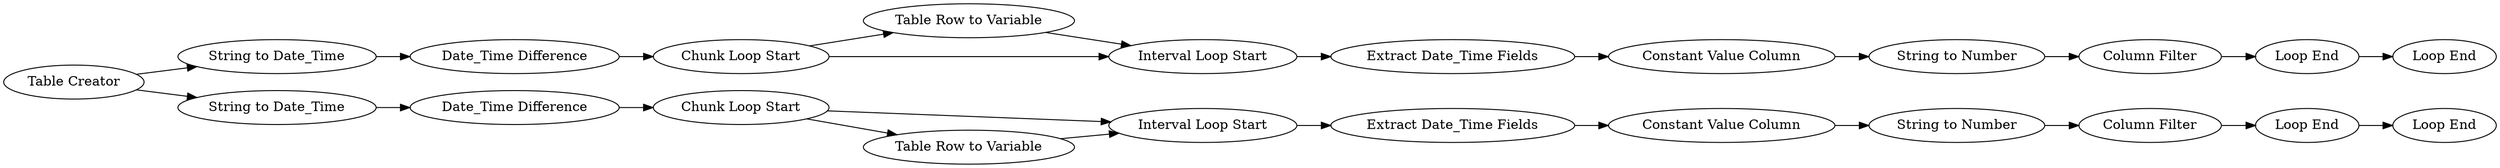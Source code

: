 digraph {
	6 -> 5
	14 -> 16
	8 -> 13
	11 -> 9
	5 -> 11
	19 -> 21
	1 -> 19
	4 -> 6
	17 -> 15
	10 -> 12
	1 -> 3
	21 -> 14
	20 -> 24
	18 -> 20
	12 -> 8
	6 -> 7
	24 -> 17
	7 -> 5
	16 -> 23
	3 -> 4
	22 -> 18
	9 -> 10
	14 -> 23
	23 -> 22
	7 [label="Table Row to Variable"]
	9 [label="Constant Value Column"]
	18 [label="Constant Value Column"]
	21 [label="Date_Time Difference"]
	8 [label="Loop End"]
	17 [label="Loop End"]
	3 [label="String to Date_Time"]
	19 [label="String to Date_Time"]
	24 [label="Column Filter"]
	6 [label="Chunk Loop Start"]
	15 [label="Loop End"]
	10 [label="String to Number"]
	12 [label="Column Filter"]
	16 [label="Table Row to Variable"]
	1 [label="Table Creator"]
	22 [label="Extract Date_Time Fields"]
	23 [label="Interval Loop Start"]
	4 [label="Date_Time Difference"]
	11 [label="Extract Date_Time Fields"]
	14 [label="Chunk Loop Start"]
	5 [label="Interval Loop Start"]
	20 [label="String to Number"]
	13 [label="Loop End"]
	rankdir=LR
}
